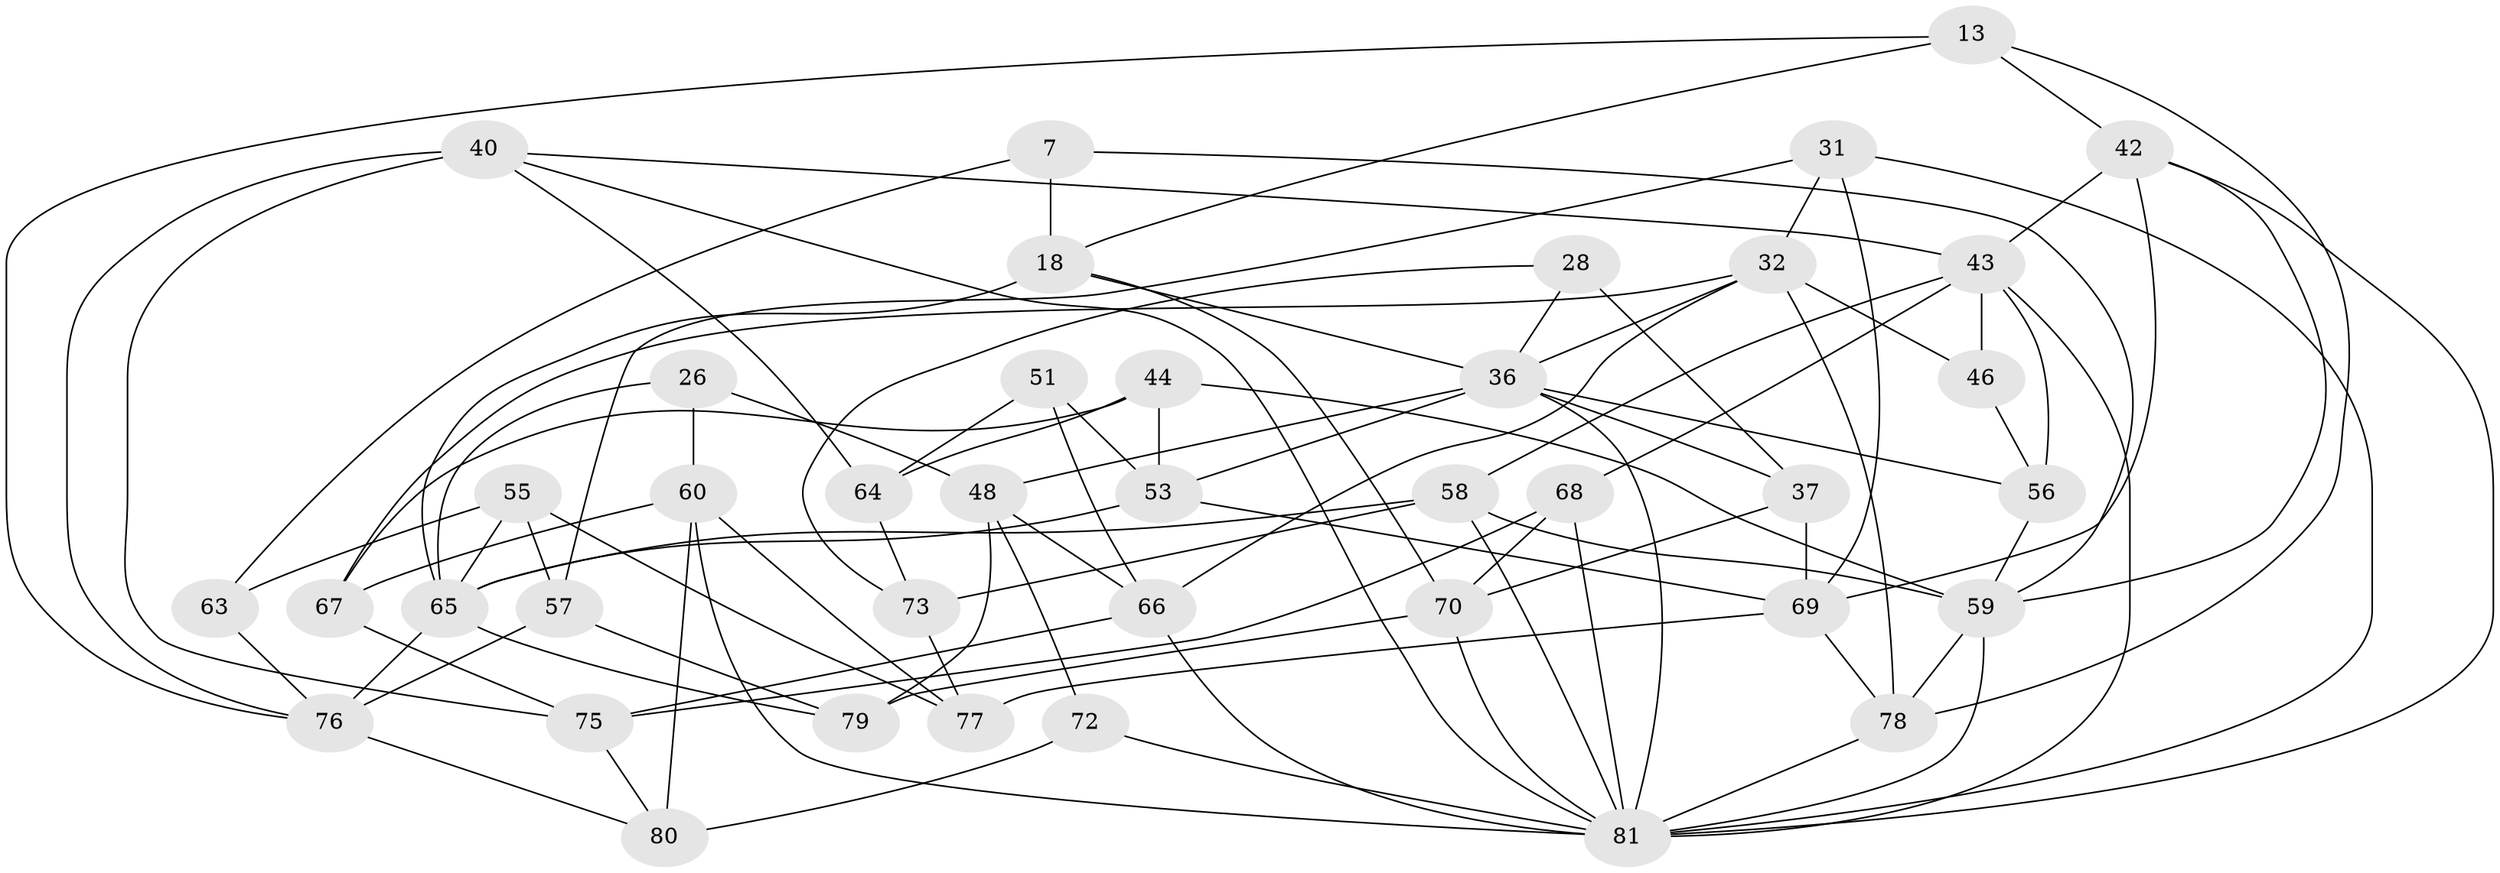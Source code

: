 // original degree distribution, {4: 1.0}
// Generated by graph-tools (version 1.1) at 2025/56/03/09/25 04:56:27]
// undirected, 40 vertices, 96 edges
graph export_dot {
graph [start="1"]
  node [color=gray90,style=filled];
  7;
  13;
  18 [super="+5"];
  26;
  28;
  31 [super="+27"];
  32 [super="+11"];
  36 [super="+24"];
  37 [super="+15"];
  40 [super="+29"];
  42 [super="+20"];
  43 [super="+33"];
  44;
  46;
  48 [super="+4"];
  51;
  53 [super="+41"];
  55;
  56 [super="+39"];
  57;
  58 [super="+8"];
  59 [super="+49"];
  60 [super="+21"];
  63;
  64;
  65 [super="+38"];
  66 [super="+23"];
  67;
  68 [super="+30"];
  69 [super="+14+54"];
  70 [super="+16"];
  72;
  73;
  75 [super="+45"];
  76 [super="+71"];
  77;
  78 [super="+34+61"];
  79;
  80 [super="+17"];
  81 [super="+10+52+62+74"];
  7 -- 63;
  7 -- 18 [weight=2];
  7 -- 59;
  13 -- 76;
  13 -- 18;
  13 -- 42;
  13 -- 78;
  18 -- 65;
  18 -- 70;
  18 -- 36;
  26 -- 48 [weight=2];
  26 -- 60;
  26 -- 65;
  28 -- 37 [weight=2];
  28 -- 73;
  28 -- 36;
  31 -- 32 [weight=2];
  31 -- 81 [weight=2];
  31 -- 57;
  31 -- 69;
  32 -- 67;
  32 -- 66;
  32 -- 36;
  32 -- 78 [weight=2];
  32 -- 46;
  36 -- 56 [weight=2];
  36 -- 37;
  36 -- 48;
  36 -- 81 [weight=2];
  36 -- 53;
  37 -- 70;
  37 -- 69 [weight=2];
  40 -- 75 [weight=2];
  40 -- 64;
  40 -- 76;
  40 -- 81;
  40 -- 43;
  42 -- 43 [weight=2];
  42 -- 59;
  42 -- 69;
  42 -- 81;
  43 -- 46;
  43 -- 58 [weight=2];
  43 -- 68 [weight=2];
  43 -- 56;
  43 -- 81;
  44 -- 64;
  44 -- 67;
  44 -- 59;
  44 -- 53;
  46 -- 56 [weight=2];
  48 -- 66;
  48 -- 72;
  48 -- 79;
  51 -- 53;
  51 -- 66 [weight=2];
  51 -- 64;
  53 -- 69 [weight=2];
  53 -- 65;
  55 -- 57;
  55 -- 63;
  55 -- 77;
  55 -- 65;
  56 -- 59;
  57 -- 79;
  57 -- 76;
  58 -- 65 [weight=2];
  58 -- 81;
  58 -- 73;
  58 -- 59 [weight=2];
  59 -- 81;
  59 -- 78 [weight=3];
  60 -- 67;
  60 -- 77;
  60 -- 80;
  60 -- 81 [weight=2];
  63 -- 76 [weight=2];
  64 -- 73;
  65 -- 79;
  65 -- 76;
  66 -- 81;
  66 -- 75;
  67 -- 75;
  68 -- 75;
  68 -- 70 [weight=2];
  68 -- 81;
  69 -- 78;
  69 -- 77;
  70 -- 79;
  70 -- 81;
  72 -- 80 [weight=2];
  72 -- 81;
  73 -- 77;
  75 -- 80;
  76 -- 80 [weight=2];
  78 -- 81;
}
